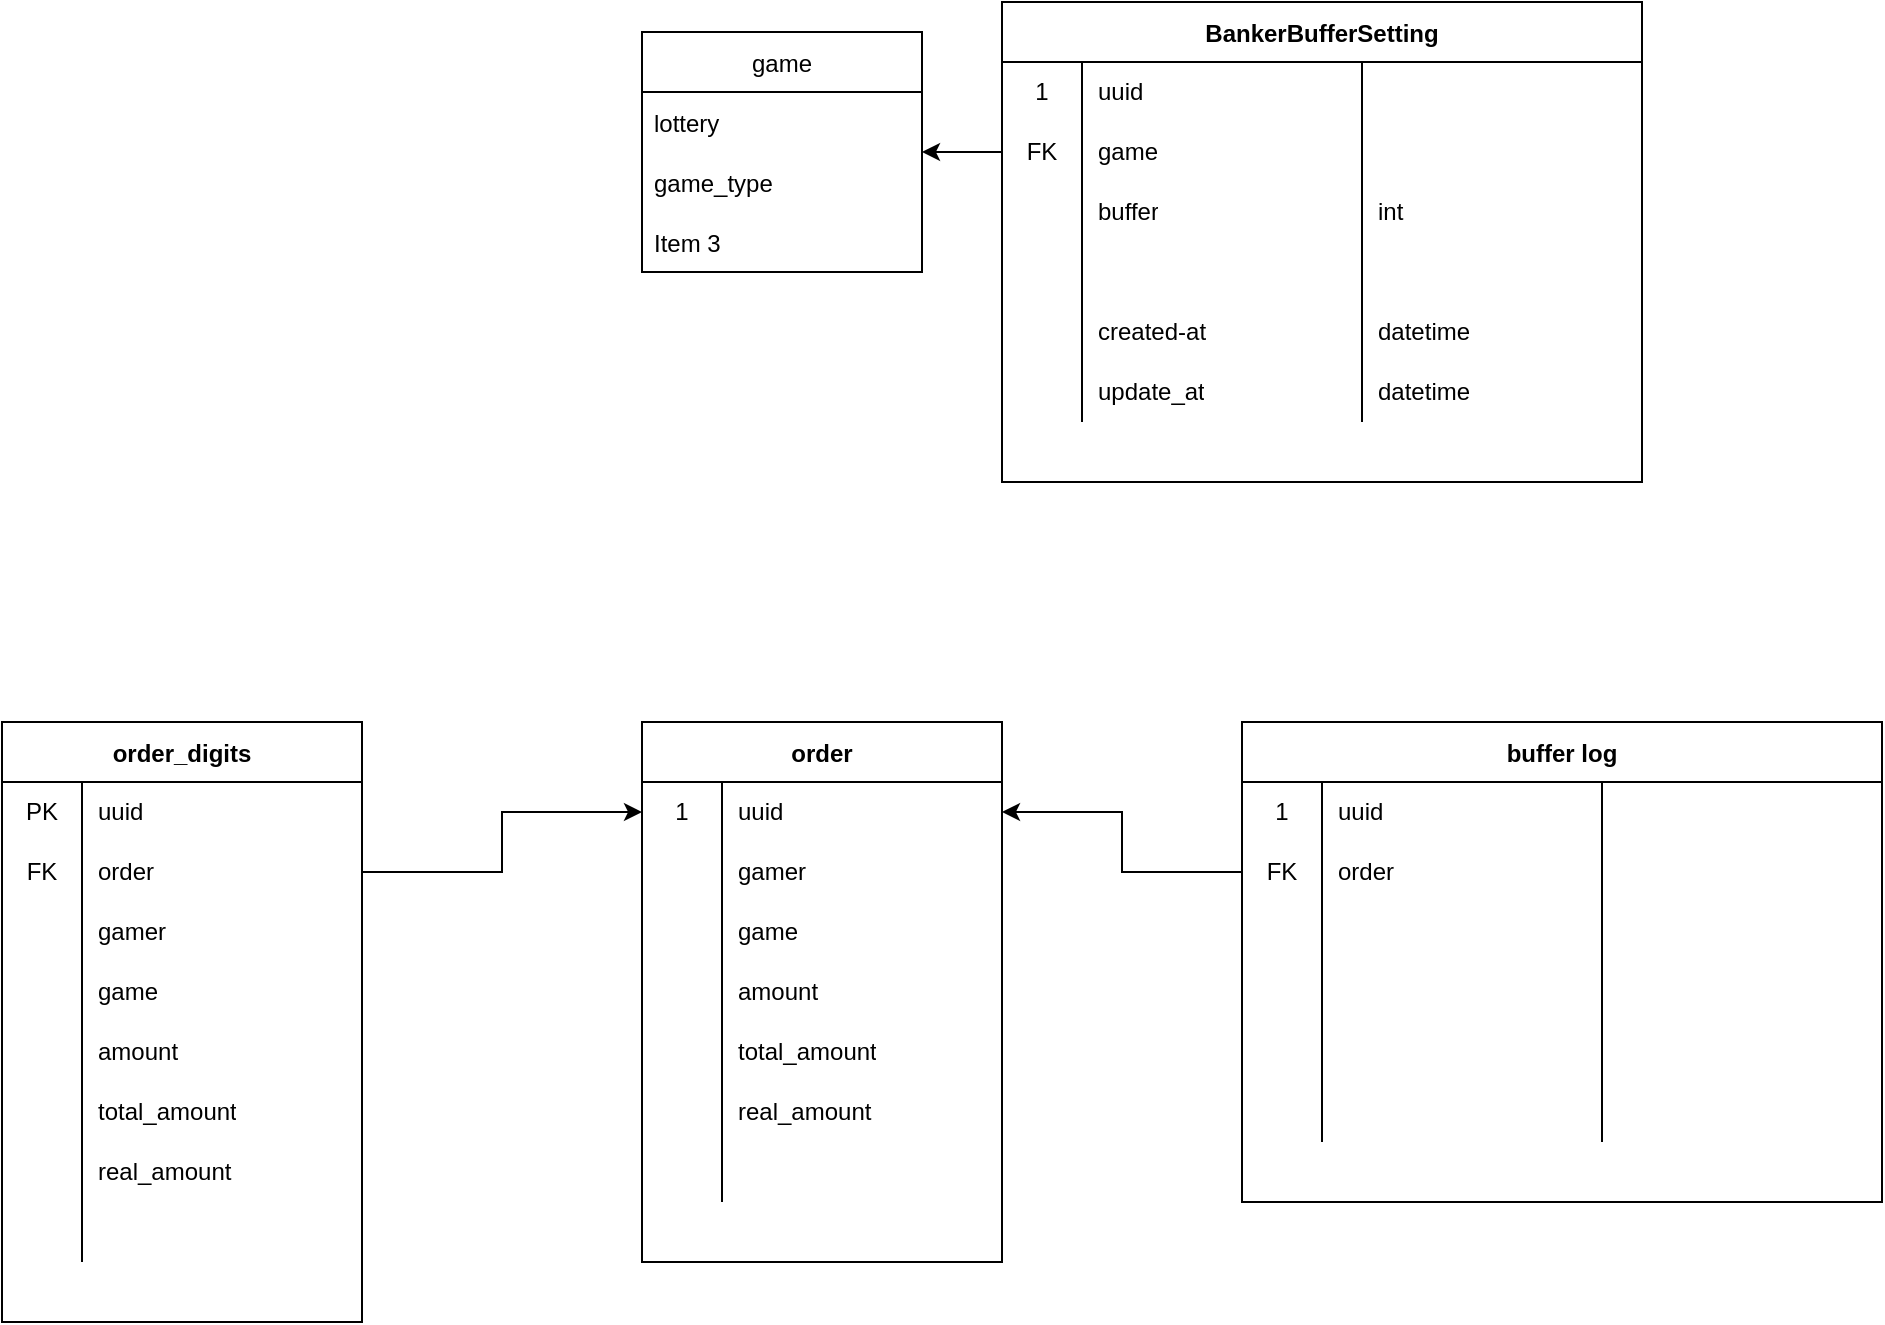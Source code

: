 <mxfile version="18.1.1" type="github" pages="2">
  <diagram id="40bhOZi9-pXXShmsCA7p" name="ERD">
    <mxGraphModel dx="2033" dy="766" grid="1" gridSize="10" guides="1" tooltips="1" connect="1" arrows="1" fold="1" page="1" pageScale="1" pageWidth="850" pageHeight="1100" math="0" shadow="0">
      <root>
        <mxCell id="0" />
        <mxCell id="1" parent="0" />
        <mxCell id="fbebeOHhzQbb2eJ1sUNS-18" value="BankerBufferSetting" style="shape=table;startSize=30;container=1;collapsible=0;childLayout=tableLayout;fixedRows=1;rowLines=0;fontStyle=1;" vertex="1" parent="1">
          <mxGeometry x="240" y="120" width="320" height="240" as="geometry" />
        </mxCell>
        <mxCell id="fbebeOHhzQbb2eJ1sUNS-19" value="" style="shape=tableRow;horizontal=0;startSize=0;swimlaneHead=0;swimlaneBody=0;top=0;left=0;bottom=0;right=0;collapsible=0;dropTarget=0;fillColor=none;points=[[0,0.5],[1,0.5]];portConstraint=eastwest;" vertex="1" parent="fbebeOHhzQbb2eJ1sUNS-18">
          <mxGeometry y="30" width="320" height="30" as="geometry" />
        </mxCell>
        <mxCell id="fbebeOHhzQbb2eJ1sUNS-20" value="1" style="shape=partialRectangle;html=1;whiteSpace=wrap;connectable=0;fillColor=none;top=0;left=0;bottom=0;right=0;overflow=hidden;pointerEvents=1;" vertex="1" parent="fbebeOHhzQbb2eJ1sUNS-19">
          <mxGeometry width="40" height="30" as="geometry">
            <mxRectangle width="40" height="30" as="alternateBounds" />
          </mxGeometry>
        </mxCell>
        <mxCell id="fbebeOHhzQbb2eJ1sUNS-21" value="uuid" style="shape=partialRectangle;html=1;whiteSpace=wrap;connectable=0;fillColor=none;top=0;left=0;bottom=0;right=0;align=left;spacingLeft=6;overflow=hidden;" vertex="1" parent="fbebeOHhzQbb2eJ1sUNS-19">
          <mxGeometry x="40" width="140" height="30" as="geometry">
            <mxRectangle width="140" height="30" as="alternateBounds" />
          </mxGeometry>
        </mxCell>
        <mxCell id="fbebeOHhzQbb2eJ1sUNS-29" style="shape=partialRectangle;html=1;whiteSpace=wrap;connectable=0;fillColor=none;top=0;left=0;bottom=0;right=0;align=left;spacingLeft=6;overflow=hidden;" vertex="1" parent="fbebeOHhzQbb2eJ1sUNS-19">
          <mxGeometry x="180" width="140" height="30" as="geometry">
            <mxRectangle width="140" height="30" as="alternateBounds" />
          </mxGeometry>
        </mxCell>
        <mxCell id="fbebeOHhzQbb2eJ1sUNS-22" value="" style="shape=tableRow;horizontal=0;startSize=0;swimlaneHead=0;swimlaneBody=0;top=0;left=0;bottom=0;right=0;collapsible=0;dropTarget=0;fillColor=none;points=[[0,0.5],[1,0.5]];portConstraint=eastwest;" vertex="1" parent="fbebeOHhzQbb2eJ1sUNS-18">
          <mxGeometry y="60" width="320" height="30" as="geometry" />
        </mxCell>
        <mxCell id="fbebeOHhzQbb2eJ1sUNS-23" value="FK" style="shape=partialRectangle;html=1;whiteSpace=wrap;connectable=0;fillColor=none;top=0;left=0;bottom=0;right=0;overflow=hidden;" vertex="1" parent="fbebeOHhzQbb2eJ1sUNS-22">
          <mxGeometry width="40" height="30" as="geometry">
            <mxRectangle width="40" height="30" as="alternateBounds" />
          </mxGeometry>
        </mxCell>
        <mxCell id="fbebeOHhzQbb2eJ1sUNS-24" value="game" style="shape=partialRectangle;html=1;whiteSpace=wrap;connectable=0;fillColor=none;top=0;left=0;bottom=0;right=0;align=left;spacingLeft=6;overflow=hidden;" vertex="1" parent="fbebeOHhzQbb2eJ1sUNS-22">
          <mxGeometry x="40" width="140" height="30" as="geometry">
            <mxRectangle width="140" height="30" as="alternateBounds" />
          </mxGeometry>
        </mxCell>
        <mxCell id="fbebeOHhzQbb2eJ1sUNS-30" value="" style="shape=partialRectangle;html=1;whiteSpace=wrap;connectable=0;fillColor=none;top=0;left=0;bottom=0;right=0;align=left;spacingLeft=6;overflow=hidden;" vertex="1" parent="fbebeOHhzQbb2eJ1sUNS-22">
          <mxGeometry x="180" width="140" height="30" as="geometry">
            <mxRectangle width="140" height="30" as="alternateBounds" />
          </mxGeometry>
        </mxCell>
        <mxCell id="fbebeOHhzQbb2eJ1sUNS-25" value="" style="shape=tableRow;horizontal=0;startSize=0;swimlaneHead=0;swimlaneBody=0;top=0;left=0;bottom=0;right=0;collapsible=0;dropTarget=0;fillColor=none;points=[[0,0.5],[1,0.5]];portConstraint=eastwest;" vertex="1" parent="fbebeOHhzQbb2eJ1sUNS-18">
          <mxGeometry y="90" width="320" height="30" as="geometry" />
        </mxCell>
        <mxCell id="fbebeOHhzQbb2eJ1sUNS-26" value="" style="shape=partialRectangle;html=1;whiteSpace=wrap;connectable=0;fillColor=none;top=0;left=0;bottom=0;right=0;overflow=hidden;" vertex="1" parent="fbebeOHhzQbb2eJ1sUNS-25">
          <mxGeometry width="40" height="30" as="geometry">
            <mxRectangle width="40" height="30" as="alternateBounds" />
          </mxGeometry>
        </mxCell>
        <mxCell id="fbebeOHhzQbb2eJ1sUNS-27" value="buffer" style="shape=partialRectangle;html=1;whiteSpace=wrap;connectable=0;fillColor=none;top=0;left=0;bottom=0;right=0;align=left;spacingLeft=6;overflow=hidden;" vertex="1" parent="fbebeOHhzQbb2eJ1sUNS-25">
          <mxGeometry x="40" width="140" height="30" as="geometry">
            <mxRectangle width="140" height="30" as="alternateBounds" />
          </mxGeometry>
        </mxCell>
        <mxCell id="fbebeOHhzQbb2eJ1sUNS-31" value="int" style="shape=partialRectangle;html=1;whiteSpace=wrap;connectable=0;fillColor=none;top=0;left=0;bottom=0;right=0;align=left;spacingLeft=6;overflow=hidden;" vertex="1" parent="fbebeOHhzQbb2eJ1sUNS-25">
          <mxGeometry x="180" width="140" height="30" as="geometry">
            <mxRectangle width="140" height="30" as="alternateBounds" />
          </mxGeometry>
        </mxCell>
        <mxCell id="fbebeOHhzQbb2eJ1sUNS-42" style="shape=tableRow;horizontal=0;startSize=0;swimlaneHead=0;swimlaneBody=0;top=0;left=0;bottom=0;right=0;collapsible=0;dropTarget=0;fillColor=none;points=[[0,0.5],[1,0.5]];portConstraint=eastwest;" vertex="1" parent="fbebeOHhzQbb2eJ1sUNS-18">
          <mxGeometry y="120" width="320" height="30" as="geometry" />
        </mxCell>
        <mxCell id="fbebeOHhzQbb2eJ1sUNS-43" style="shape=partialRectangle;html=1;whiteSpace=wrap;connectable=0;fillColor=none;top=0;left=0;bottom=0;right=0;overflow=hidden;" vertex="1" parent="fbebeOHhzQbb2eJ1sUNS-42">
          <mxGeometry width="40" height="30" as="geometry">
            <mxRectangle width="40" height="30" as="alternateBounds" />
          </mxGeometry>
        </mxCell>
        <mxCell id="fbebeOHhzQbb2eJ1sUNS-44" value="" style="shape=partialRectangle;html=1;whiteSpace=wrap;connectable=0;fillColor=none;top=0;left=0;bottom=0;right=0;align=left;spacingLeft=6;overflow=hidden;" vertex="1" parent="fbebeOHhzQbb2eJ1sUNS-42">
          <mxGeometry x="40" width="140" height="30" as="geometry">
            <mxRectangle width="140" height="30" as="alternateBounds" />
          </mxGeometry>
        </mxCell>
        <mxCell id="fbebeOHhzQbb2eJ1sUNS-45" value="" style="shape=partialRectangle;html=1;whiteSpace=wrap;connectable=0;fillColor=none;top=0;left=0;bottom=0;right=0;align=left;spacingLeft=6;overflow=hidden;" vertex="1" parent="fbebeOHhzQbb2eJ1sUNS-42">
          <mxGeometry x="180" width="140" height="30" as="geometry">
            <mxRectangle width="140" height="30" as="alternateBounds" />
          </mxGeometry>
        </mxCell>
        <mxCell id="fbebeOHhzQbb2eJ1sUNS-46" style="shape=tableRow;horizontal=0;startSize=0;swimlaneHead=0;swimlaneBody=0;top=0;left=0;bottom=0;right=0;collapsible=0;dropTarget=0;fillColor=none;points=[[0,0.5],[1,0.5]];portConstraint=eastwest;" vertex="1" parent="fbebeOHhzQbb2eJ1sUNS-18">
          <mxGeometry y="150" width="320" height="30" as="geometry" />
        </mxCell>
        <mxCell id="fbebeOHhzQbb2eJ1sUNS-47" style="shape=partialRectangle;html=1;whiteSpace=wrap;connectable=0;fillColor=none;top=0;left=0;bottom=0;right=0;overflow=hidden;" vertex="1" parent="fbebeOHhzQbb2eJ1sUNS-46">
          <mxGeometry width="40" height="30" as="geometry">
            <mxRectangle width="40" height="30" as="alternateBounds" />
          </mxGeometry>
        </mxCell>
        <mxCell id="fbebeOHhzQbb2eJ1sUNS-48" value="created-at" style="shape=partialRectangle;html=1;whiteSpace=wrap;connectable=0;fillColor=none;top=0;left=0;bottom=0;right=0;align=left;spacingLeft=6;overflow=hidden;" vertex="1" parent="fbebeOHhzQbb2eJ1sUNS-46">
          <mxGeometry x="40" width="140" height="30" as="geometry">
            <mxRectangle width="140" height="30" as="alternateBounds" />
          </mxGeometry>
        </mxCell>
        <mxCell id="fbebeOHhzQbb2eJ1sUNS-49" value="datetime" style="shape=partialRectangle;html=1;whiteSpace=wrap;connectable=0;fillColor=none;top=0;left=0;bottom=0;right=0;align=left;spacingLeft=6;overflow=hidden;" vertex="1" parent="fbebeOHhzQbb2eJ1sUNS-46">
          <mxGeometry x="180" width="140" height="30" as="geometry">
            <mxRectangle width="140" height="30" as="alternateBounds" />
          </mxGeometry>
        </mxCell>
        <mxCell id="fbebeOHhzQbb2eJ1sUNS-55" style="shape=tableRow;horizontal=0;startSize=0;swimlaneHead=0;swimlaneBody=0;top=0;left=0;bottom=0;right=0;collapsible=0;dropTarget=0;fillColor=none;points=[[0,0.5],[1,0.5]];portConstraint=eastwest;" vertex="1" parent="fbebeOHhzQbb2eJ1sUNS-18">
          <mxGeometry y="180" width="320" height="30" as="geometry" />
        </mxCell>
        <mxCell id="fbebeOHhzQbb2eJ1sUNS-56" style="shape=partialRectangle;html=1;whiteSpace=wrap;connectable=0;fillColor=none;top=0;left=0;bottom=0;right=0;overflow=hidden;" vertex="1" parent="fbebeOHhzQbb2eJ1sUNS-55">
          <mxGeometry width="40" height="30" as="geometry">
            <mxRectangle width="40" height="30" as="alternateBounds" />
          </mxGeometry>
        </mxCell>
        <mxCell id="fbebeOHhzQbb2eJ1sUNS-57" value="update_at" style="shape=partialRectangle;html=1;whiteSpace=wrap;connectable=0;fillColor=none;top=0;left=0;bottom=0;right=0;align=left;spacingLeft=6;overflow=hidden;" vertex="1" parent="fbebeOHhzQbb2eJ1sUNS-55">
          <mxGeometry x="40" width="140" height="30" as="geometry">
            <mxRectangle width="140" height="30" as="alternateBounds" />
          </mxGeometry>
        </mxCell>
        <mxCell id="fbebeOHhzQbb2eJ1sUNS-58" value="datetime" style="shape=partialRectangle;html=1;whiteSpace=wrap;connectable=0;fillColor=none;top=0;left=0;bottom=0;right=0;align=left;spacingLeft=6;overflow=hidden;" vertex="1" parent="fbebeOHhzQbb2eJ1sUNS-55">
          <mxGeometry x="180" width="140" height="30" as="geometry">
            <mxRectangle width="140" height="30" as="alternateBounds" />
          </mxGeometry>
        </mxCell>
        <mxCell id="fbebeOHhzQbb2eJ1sUNS-50" style="edgeStyle=orthogonalEdgeStyle;rounded=0;orthogonalLoop=1;jettySize=auto;html=1;" edge="1" parent="1" source="fbebeOHhzQbb2eJ1sUNS-22" target="fbebeOHhzQbb2eJ1sUNS-51">
          <mxGeometry relative="1" as="geometry">
            <mxPoint x="130" y="195" as="targetPoint" />
          </mxGeometry>
        </mxCell>
        <mxCell id="fbebeOHhzQbb2eJ1sUNS-51" value="game" style="swimlane;fontStyle=0;childLayout=stackLayout;horizontal=1;startSize=30;horizontalStack=0;resizeParent=1;resizeParentMax=0;resizeLast=0;collapsible=1;marginBottom=0;" vertex="1" parent="1">
          <mxGeometry x="60" y="135" width="140" height="120" as="geometry" />
        </mxCell>
        <mxCell id="fbebeOHhzQbb2eJ1sUNS-52" value="lottery" style="text;strokeColor=none;fillColor=none;align=left;verticalAlign=middle;spacingLeft=4;spacingRight=4;overflow=hidden;points=[[0,0.5],[1,0.5]];portConstraint=eastwest;rotatable=0;" vertex="1" parent="fbebeOHhzQbb2eJ1sUNS-51">
          <mxGeometry y="30" width="140" height="30" as="geometry" />
        </mxCell>
        <mxCell id="fbebeOHhzQbb2eJ1sUNS-53" value="game_type" style="text;strokeColor=none;fillColor=none;align=left;verticalAlign=middle;spacingLeft=4;spacingRight=4;overflow=hidden;points=[[0,0.5],[1,0.5]];portConstraint=eastwest;rotatable=0;" vertex="1" parent="fbebeOHhzQbb2eJ1sUNS-51">
          <mxGeometry y="60" width="140" height="30" as="geometry" />
        </mxCell>
        <mxCell id="fbebeOHhzQbb2eJ1sUNS-54" value="Item 3" style="text;strokeColor=none;fillColor=none;align=left;verticalAlign=middle;spacingLeft=4;spacingRight=4;overflow=hidden;points=[[0,0.5],[1,0.5]];portConstraint=eastwest;rotatable=0;" vertex="1" parent="fbebeOHhzQbb2eJ1sUNS-51">
          <mxGeometry y="90" width="140" height="30" as="geometry" />
        </mxCell>
        <mxCell id="fbebeOHhzQbb2eJ1sUNS-88" value="order" style="shape=table;startSize=30;container=1;collapsible=0;childLayout=tableLayout;fixedRows=1;rowLines=0;fontStyle=1;" vertex="1" parent="1">
          <mxGeometry x="60" y="480" width="180" height="270" as="geometry" />
        </mxCell>
        <mxCell id="fbebeOHhzQbb2eJ1sUNS-89" value="" style="shape=tableRow;horizontal=0;startSize=0;swimlaneHead=0;swimlaneBody=0;top=0;left=0;bottom=0;right=0;collapsible=0;dropTarget=0;fillColor=none;points=[[0,0.5],[1,0.5]];portConstraint=eastwest;" vertex="1" parent="fbebeOHhzQbb2eJ1sUNS-88">
          <mxGeometry y="30" width="180" height="30" as="geometry" />
        </mxCell>
        <mxCell id="fbebeOHhzQbb2eJ1sUNS-90" value="1" style="shape=partialRectangle;html=1;whiteSpace=wrap;connectable=0;fillColor=none;top=0;left=0;bottom=0;right=0;overflow=hidden;pointerEvents=1;" vertex="1" parent="fbebeOHhzQbb2eJ1sUNS-89">
          <mxGeometry width="40" height="30" as="geometry">
            <mxRectangle width="40" height="30" as="alternateBounds" />
          </mxGeometry>
        </mxCell>
        <mxCell id="fbebeOHhzQbb2eJ1sUNS-91" value="uuid" style="shape=partialRectangle;html=1;whiteSpace=wrap;connectable=0;fillColor=none;top=0;left=0;bottom=0;right=0;align=left;spacingLeft=6;overflow=hidden;" vertex="1" parent="fbebeOHhzQbb2eJ1sUNS-89">
          <mxGeometry x="40" width="140" height="30" as="geometry">
            <mxRectangle width="140" height="30" as="alternateBounds" />
          </mxGeometry>
        </mxCell>
        <mxCell id="fbebeOHhzQbb2eJ1sUNS-93" value="" style="shape=tableRow;horizontal=0;startSize=0;swimlaneHead=0;swimlaneBody=0;top=0;left=0;bottom=0;right=0;collapsible=0;dropTarget=0;fillColor=none;points=[[0,0.5],[1,0.5]];portConstraint=eastwest;" vertex="1" parent="fbebeOHhzQbb2eJ1sUNS-88">
          <mxGeometry y="60" width="180" height="30" as="geometry" />
        </mxCell>
        <mxCell id="fbebeOHhzQbb2eJ1sUNS-94" value="" style="shape=partialRectangle;html=1;whiteSpace=wrap;connectable=0;fillColor=none;top=0;left=0;bottom=0;right=0;overflow=hidden;" vertex="1" parent="fbebeOHhzQbb2eJ1sUNS-93">
          <mxGeometry width="40" height="30" as="geometry">
            <mxRectangle width="40" height="30" as="alternateBounds" />
          </mxGeometry>
        </mxCell>
        <mxCell id="fbebeOHhzQbb2eJ1sUNS-95" value="gamer" style="shape=partialRectangle;html=1;whiteSpace=wrap;connectable=0;fillColor=none;top=0;left=0;bottom=0;right=0;align=left;spacingLeft=6;overflow=hidden;" vertex="1" parent="fbebeOHhzQbb2eJ1sUNS-93">
          <mxGeometry x="40" width="140" height="30" as="geometry">
            <mxRectangle width="140" height="30" as="alternateBounds" />
          </mxGeometry>
        </mxCell>
        <mxCell id="fbebeOHhzQbb2eJ1sUNS-97" value="" style="shape=tableRow;horizontal=0;startSize=0;swimlaneHead=0;swimlaneBody=0;top=0;left=0;bottom=0;right=0;collapsible=0;dropTarget=0;fillColor=none;points=[[0,0.5],[1,0.5]];portConstraint=eastwest;" vertex="1" parent="fbebeOHhzQbb2eJ1sUNS-88">
          <mxGeometry y="90" width="180" height="30" as="geometry" />
        </mxCell>
        <mxCell id="fbebeOHhzQbb2eJ1sUNS-98" value="" style="shape=partialRectangle;html=1;whiteSpace=wrap;connectable=0;fillColor=none;top=0;left=0;bottom=0;right=0;overflow=hidden;" vertex="1" parent="fbebeOHhzQbb2eJ1sUNS-97">
          <mxGeometry width="40" height="30" as="geometry">
            <mxRectangle width="40" height="30" as="alternateBounds" />
          </mxGeometry>
        </mxCell>
        <mxCell id="fbebeOHhzQbb2eJ1sUNS-99" value="game" style="shape=partialRectangle;html=1;whiteSpace=wrap;connectable=0;fillColor=none;top=0;left=0;bottom=0;right=0;align=left;spacingLeft=6;overflow=hidden;" vertex="1" parent="fbebeOHhzQbb2eJ1sUNS-97">
          <mxGeometry x="40" width="140" height="30" as="geometry">
            <mxRectangle width="140" height="30" as="alternateBounds" />
          </mxGeometry>
        </mxCell>
        <mxCell id="fbebeOHhzQbb2eJ1sUNS-101" style="shape=tableRow;horizontal=0;startSize=0;swimlaneHead=0;swimlaneBody=0;top=0;left=0;bottom=0;right=0;collapsible=0;dropTarget=0;fillColor=none;points=[[0,0.5],[1,0.5]];portConstraint=eastwest;" vertex="1" parent="fbebeOHhzQbb2eJ1sUNS-88">
          <mxGeometry y="120" width="180" height="30" as="geometry" />
        </mxCell>
        <mxCell id="fbebeOHhzQbb2eJ1sUNS-102" style="shape=partialRectangle;html=1;whiteSpace=wrap;connectable=0;fillColor=none;top=0;left=0;bottom=0;right=0;overflow=hidden;" vertex="1" parent="fbebeOHhzQbb2eJ1sUNS-101">
          <mxGeometry width="40" height="30" as="geometry">
            <mxRectangle width="40" height="30" as="alternateBounds" />
          </mxGeometry>
        </mxCell>
        <mxCell id="fbebeOHhzQbb2eJ1sUNS-103" value="amount" style="shape=partialRectangle;html=1;whiteSpace=wrap;connectable=0;fillColor=none;top=0;left=0;bottom=0;right=0;align=left;spacingLeft=6;overflow=hidden;" vertex="1" parent="fbebeOHhzQbb2eJ1sUNS-101">
          <mxGeometry x="40" width="140" height="30" as="geometry">
            <mxRectangle width="140" height="30" as="alternateBounds" />
          </mxGeometry>
        </mxCell>
        <mxCell id="fbebeOHhzQbb2eJ1sUNS-105" style="shape=tableRow;horizontal=0;startSize=0;swimlaneHead=0;swimlaneBody=0;top=0;left=0;bottom=0;right=0;collapsible=0;dropTarget=0;fillColor=none;points=[[0,0.5],[1,0.5]];portConstraint=eastwest;" vertex="1" parent="fbebeOHhzQbb2eJ1sUNS-88">
          <mxGeometry y="150" width="180" height="30" as="geometry" />
        </mxCell>
        <mxCell id="fbebeOHhzQbb2eJ1sUNS-106" style="shape=partialRectangle;html=1;whiteSpace=wrap;connectable=0;fillColor=none;top=0;left=0;bottom=0;right=0;overflow=hidden;" vertex="1" parent="fbebeOHhzQbb2eJ1sUNS-105">
          <mxGeometry width="40" height="30" as="geometry">
            <mxRectangle width="40" height="30" as="alternateBounds" />
          </mxGeometry>
        </mxCell>
        <mxCell id="fbebeOHhzQbb2eJ1sUNS-107" value="total_amount" style="shape=partialRectangle;html=1;whiteSpace=wrap;connectable=0;fillColor=none;top=0;left=0;bottom=0;right=0;align=left;spacingLeft=6;overflow=hidden;" vertex="1" parent="fbebeOHhzQbb2eJ1sUNS-105">
          <mxGeometry x="40" width="140" height="30" as="geometry">
            <mxRectangle width="140" height="30" as="alternateBounds" />
          </mxGeometry>
        </mxCell>
        <mxCell id="fbebeOHhzQbb2eJ1sUNS-109" style="shape=tableRow;horizontal=0;startSize=0;swimlaneHead=0;swimlaneBody=0;top=0;left=0;bottom=0;right=0;collapsible=0;dropTarget=0;fillColor=none;points=[[0,0.5],[1,0.5]];portConstraint=eastwest;" vertex="1" parent="fbebeOHhzQbb2eJ1sUNS-88">
          <mxGeometry y="180" width="180" height="30" as="geometry" />
        </mxCell>
        <mxCell id="fbebeOHhzQbb2eJ1sUNS-110" style="shape=partialRectangle;html=1;whiteSpace=wrap;connectable=0;fillColor=none;top=0;left=0;bottom=0;right=0;overflow=hidden;" vertex="1" parent="fbebeOHhzQbb2eJ1sUNS-109">
          <mxGeometry width="40" height="30" as="geometry">
            <mxRectangle width="40" height="30" as="alternateBounds" />
          </mxGeometry>
        </mxCell>
        <mxCell id="fbebeOHhzQbb2eJ1sUNS-111" value="real_amount" style="shape=partialRectangle;html=1;whiteSpace=wrap;connectable=0;fillColor=none;top=0;left=0;bottom=0;right=0;align=left;spacingLeft=6;overflow=hidden;" vertex="1" parent="fbebeOHhzQbb2eJ1sUNS-109">
          <mxGeometry x="40" width="140" height="30" as="geometry">
            <mxRectangle width="140" height="30" as="alternateBounds" />
          </mxGeometry>
        </mxCell>
        <mxCell id="OYWNIsOCgqCUOHwPlPZt-20" style="shape=tableRow;horizontal=0;startSize=0;swimlaneHead=0;swimlaneBody=0;top=0;left=0;bottom=0;right=0;collapsible=0;dropTarget=0;fillColor=none;points=[[0,0.5],[1,0.5]];portConstraint=eastwest;" vertex="1" parent="fbebeOHhzQbb2eJ1sUNS-88">
          <mxGeometry y="210" width="180" height="30" as="geometry" />
        </mxCell>
        <mxCell id="OYWNIsOCgqCUOHwPlPZt-21" style="shape=partialRectangle;html=1;whiteSpace=wrap;connectable=0;fillColor=none;top=0;left=0;bottom=0;right=0;overflow=hidden;" vertex="1" parent="OYWNIsOCgqCUOHwPlPZt-20">
          <mxGeometry width="40" height="30" as="geometry">
            <mxRectangle width="40" height="30" as="alternateBounds" />
          </mxGeometry>
        </mxCell>
        <mxCell id="OYWNIsOCgqCUOHwPlPZt-22" style="shape=partialRectangle;html=1;whiteSpace=wrap;connectable=0;fillColor=none;top=0;left=0;bottom=0;right=0;align=left;spacingLeft=6;overflow=hidden;" vertex="1" parent="OYWNIsOCgqCUOHwPlPZt-20">
          <mxGeometry x="40" width="140" height="30" as="geometry">
            <mxRectangle width="140" height="30" as="alternateBounds" />
          </mxGeometry>
        </mxCell>
        <mxCell id="OYWNIsOCgqCUOHwPlPZt-1" value="buffer log" style="shape=table;startSize=30;container=1;collapsible=0;childLayout=tableLayout;fixedRows=1;rowLines=0;fontStyle=1;" vertex="1" parent="1">
          <mxGeometry x="360" y="480" width="320" height="240" as="geometry" />
        </mxCell>
        <mxCell id="OYWNIsOCgqCUOHwPlPZt-2" value="" style="shape=tableRow;horizontal=0;startSize=0;swimlaneHead=0;swimlaneBody=0;top=0;left=0;bottom=0;right=0;collapsible=0;dropTarget=0;fillColor=none;points=[[0,0.5],[1,0.5]];portConstraint=eastwest;" vertex="1" parent="OYWNIsOCgqCUOHwPlPZt-1">
          <mxGeometry y="30" width="320" height="30" as="geometry" />
        </mxCell>
        <mxCell id="OYWNIsOCgqCUOHwPlPZt-3" value="1" style="shape=partialRectangle;html=1;whiteSpace=wrap;connectable=0;fillColor=none;top=0;left=0;bottom=0;right=0;overflow=hidden;pointerEvents=1;" vertex="1" parent="OYWNIsOCgqCUOHwPlPZt-2">
          <mxGeometry width="40" height="30" as="geometry">
            <mxRectangle width="40" height="30" as="alternateBounds" />
          </mxGeometry>
        </mxCell>
        <mxCell id="OYWNIsOCgqCUOHwPlPZt-4" value="uuid" style="shape=partialRectangle;html=1;whiteSpace=wrap;connectable=0;fillColor=none;top=0;left=0;bottom=0;right=0;align=left;spacingLeft=6;overflow=hidden;" vertex="1" parent="OYWNIsOCgqCUOHwPlPZt-2">
          <mxGeometry x="40" width="140" height="30" as="geometry">
            <mxRectangle width="140" height="30" as="alternateBounds" />
          </mxGeometry>
        </mxCell>
        <mxCell id="OYWNIsOCgqCUOHwPlPZt-23" style="shape=partialRectangle;html=1;whiteSpace=wrap;connectable=0;fillColor=none;top=0;left=0;bottom=0;right=0;align=left;spacingLeft=6;overflow=hidden;" vertex="1" parent="OYWNIsOCgqCUOHwPlPZt-2">
          <mxGeometry x="180" width="140" height="30" as="geometry">
            <mxRectangle width="140" height="30" as="alternateBounds" />
          </mxGeometry>
        </mxCell>
        <mxCell id="OYWNIsOCgqCUOHwPlPZt-5" value="" style="shape=tableRow;horizontal=0;startSize=0;swimlaneHead=0;swimlaneBody=0;top=0;left=0;bottom=0;right=0;collapsible=0;dropTarget=0;fillColor=none;points=[[0,0.5],[1,0.5]];portConstraint=eastwest;" vertex="1" parent="OYWNIsOCgqCUOHwPlPZt-1">
          <mxGeometry y="60" width="320" height="30" as="geometry" />
        </mxCell>
        <mxCell id="OYWNIsOCgqCUOHwPlPZt-6" value="FK" style="shape=partialRectangle;html=1;whiteSpace=wrap;connectable=0;fillColor=none;top=0;left=0;bottom=0;right=0;overflow=hidden;" vertex="1" parent="OYWNIsOCgqCUOHwPlPZt-5">
          <mxGeometry width="40" height="30" as="geometry">
            <mxRectangle width="40" height="30" as="alternateBounds" />
          </mxGeometry>
        </mxCell>
        <mxCell id="OYWNIsOCgqCUOHwPlPZt-7" value="order" style="shape=partialRectangle;html=1;whiteSpace=wrap;connectable=0;fillColor=none;top=0;left=0;bottom=0;right=0;align=left;spacingLeft=6;overflow=hidden;" vertex="1" parent="OYWNIsOCgqCUOHwPlPZt-5">
          <mxGeometry x="40" width="140" height="30" as="geometry">
            <mxRectangle width="140" height="30" as="alternateBounds" />
          </mxGeometry>
        </mxCell>
        <mxCell id="OYWNIsOCgqCUOHwPlPZt-24" style="shape=partialRectangle;html=1;whiteSpace=wrap;connectable=0;fillColor=none;top=0;left=0;bottom=0;right=0;align=left;spacingLeft=6;overflow=hidden;" vertex="1" parent="OYWNIsOCgqCUOHwPlPZt-5">
          <mxGeometry x="180" width="140" height="30" as="geometry">
            <mxRectangle width="140" height="30" as="alternateBounds" />
          </mxGeometry>
        </mxCell>
        <mxCell id="OYWNIsOCgqCUOHwPlPZt-8" value="" style="shape=tableRow;horizontal=0;startSize=0;swimlaneHead=0;swimlaneBody=0;top=0;left=0;bottom=0;right=0;collapsible=0;dropTarget=0;fillColor=none;points=[[0,0.5],[1,0.5]];portConstraint=eastwest;" vertex="1" parent="OYWNIsOCgqCUOHwPlPZt-1">
          <mxGeometry y="90" width="320" height="30" as="geometry" />
        </mxCell>
        <mxCell id="OYWNIsOCgqCUOHwPlPZt-9" value="" style="shape=partialRectangle;html=1;whiteSpace=wrap;connectable=0;fillColor=none;top=0;left=0;bottom=0;right=0;overflow=hidden;" vertex="1" parent="OYWNIsOCgqCUOHwPlPZt-8">
          <mxGeometry width="40" height="30" as="geometry">
            <mxRectangle width="40" height="30" as="alternateBounds" />
          </mxGeometry>
        </mxCell>
        <mxCell id="OYWNIsOCgqCUOHwPlPZt-10" value="" style="shape=partialRectangle;html=1;whiteSpace=wrap;connectable=0;fillColor=none;top=0;left=0;bottom=0;right=0;align=left;spacingLeft=6;overflow=hidden;" vertex="1" parent="OYWNIsOCgqCUOHwPlPZt-8">
          <mxGeometry x="40" width="140" height="30" as="geometry">
            <mxRectangle width="140" height="30" as="alternateBounds" />
          </mxGeometry>
        </mxCell>
        <mxCell id="OYWNIsOCgqCUOHwPlPZt-25" style="shape=partialRectangle;html=1;whiteSpace=wrap;connectable=0;fillColor=none;top=0;left=0;bottom=0;right=0;align=left;spacingLeft=6;overflow=hidden;" vertex="1" parent="OYWNIsOCgqCUOHwPlPZt-8">
          <mxGeometry x="180" width="140" height="30" as="geometry">
            <mxRectangle width="140" height="30" as="alternateBounds" />
          </mxGeometry>
        </mxCell>
        <mxCell id="OYWNIsOCgqCUOHwPlPZt-11" style="shape=tableRow;horizontal=0;startSize=0;swimlaneHead=0;swimlaneBody=0;top=0;left=0;bottom=0;right=0;collapsible=0;dropTarget=0;fillColor=none;points=[[0,0.5],[1,0.5]];portConstraint=eastwest;" vertex="1" parent="OYWNIsOCgqCUOHwPlPZt-1">
          <mxGeometry y="120" width="320" height="30" as="geometry" />
        </mxCell>
        <mxCell id="OYWNIsOCgqCUOHwPlPZt-12" style="shape=partialRectangle;html=1;whiteSpace=wrap;connectable=0;fillColor=none;top=0;left=0;bottom=0;right=0;overflow=hidden;" vertex="1" parent="OYWNIsOCgqCUOHwPlPZt-11">
          <mxGeometry width="40" height="30" as="geometry">
            <mxRectangle width="40" height="30" as="alternateBounds" />
          </mxGeometry>
        </mxCell>
        <mxCell id="OYWNIsOCgqCUOHwPlPZt-13" value="" style="shape=partialRectangle;html=1;whiteSpace=wrap;connectable=0;fillColor=none;top=0;left=0;bottom=0;right=0;align=left;spacingLeft=6;overflow=hidden;" vertex="1" parent="OYWNIsOCgqCUOHwPlPZt-11">
          <mxGeometry x="40" width="140" height="30" as="geometry">
            <mxRectangle width="140" height="30" as="alternateBounds" />
          </mxGeometry>
        </mxCell>
        <mxCell id="OYWNIsOCgqCUOHwPlPZt-26" style="shape=partialRectangle;html=1;whiteSpace=wrap;connectable=0;fillColor=none;top=0;left=0;bottom=0;right=0;align=left;spacingLeft=6;overflow=hidden;" vertex="1" parent="OYWNIsOCgqCUOHwPlPZt-11">
          <mxGeometry x="180" width="140" height="30" as="geometry">
            <mxRectangle width="140" height="30" as="alternateBounds" />
          </mxGeometry>
        </mxCell>
        <mxCell id="OYWNIsOCgqCUOHwPlPZt-14" style="shape=tableRow;horizontal=0;startSize=0;swimlaneHead=0;swimlaneBody=0;top=0;left=0;bottom=0;right=0;collapsible=0;dropTarget=0;fillColor=none;points=[[0,0.5],[1,0.5]];portConstraint=eastwest;" vertex="1" parent="OYWNIsOCgqCUOHwPlPZt-1">
          <mxGeometry y="150" width="320" height="30" as="geometry" />
        </mxCell>
        <mxCell id="OYWNIsOCgqCUOHwPlPZt-15" style="shape=partialRectangle;html=1;whiteSpace=wrap;connectable=0;fillColor=none;top=0;left=0;bottom=0;right=0;overflow=hidden;" vertex="1" parent="OYWNIsOCgqCUOHwPlPZt-14">
          <mxGeometry width="40" height="30" as="geometry">
            <mxRectangle width="40" height="30" as="alternateBounds" />
          </mxGeometry>
        </mxCell>
        <mxCell id="OYWNIsOCgqCUOHwPlPZt-16" value="" style="shape=partialRectangle;html=1;whiteSpace=wrap;connectable=0;fillColor=none;top=0;left=0;bottom=0;right=0;align=left;spacingLeft=6;overflow=hidden;" vertex="1" parent="OYWNIsOCgqCUOHwPlPZt-14">
          <mxGeometry x="40" width="140" height="30" as="geometry">
            <mxRectangle width="140" height="30" as="alternateBounds" />
          </mxGeometry>
        </mxCell>
        <mxCell id="OYWNIsOCgqCUOHwPlPZt-27" style="shape=partialRectangle;html=1;whiteSpace=wrap;connectable=0;fillColor=none;top=0;left=0;bottom=0;right=0;align=left;spacingLeft=6;overflow=hidden;" vertex="1" parent="OYWNIsOCgqCUOHwPlPZt-14">
          <mxGeometry x="180" width="140" height="30" as="geometry">
            <mxRectangle width="140" height="30" as="alternateBounds" />
          </mxGeometry>
        </mxCell>
        <mxCell id="OYWNIsOCgqCUOHwPlPZt-17" style="shape=tableRow;horizontal=0;startSize=0;swimlaneHead=0;swimlaneBody=0;top=0;left=0;bottom=0;right=0;collapsible=0;dropTarget=0;fillColor=none;points=[[0,0.5],[1,0.5]];portConstraint=eastwest;" vertex="1" parent="OYWNIsOCgqCUOHwPlPZt-1">
          <mxGeometry y="180" width="320" height="30" as="geometry" />
        </mxCell>
        <mxCell id="OYWNIsOCgqCUOHwPlPZt-18" style="shape=partialRectangle;html=1;whiteSpace=wrap;connectable=0;fillColor=none;top=0;left=0;bottom=0;right=0;overflow=hidden;" vertex="1" parent="OYWNIsOCgqCUOHwPlPZt-17">
          <mxGeometry width="40" height="30" as="geometry">
            <mxRectangle width="40" height="30" as="alternateBounds" />
          </mxGeometry>
        </mxCell>
        <mxCell id="OYWNIsOCgqCUOHwPlPZt-19" value="" style="shape=partialRectangle;html=1;whiteSpace=wrap;connectable=0;fillColor=none;top=0;left=0;bottom=0;right=0;align=left;spacingLeft=6;overflow=hidden;" vertex="1" parent="OYWNIsOCgqCUOHwPlPZt-17">
          <mxGeometry x="40" width="140" height="30" as="geometry">
            <mxRectangle width="140" height="30" as="alternateBounds" />
          </mxGeometry>
        </mxCell>
        <mxCell id="OYWNIsOCgqCUOHwPlPZt-28" style="shape=partialRectangle;html=1;whiteSpace=wrap;connectable=0;fillColor=none;top=0;left=0;bottom=0;right=0;align=left;spacingLeft=6;overflow=hidden;" vertex="1" parent="OYWNIsOCgqCUOHwPlPZt-17">
          <mxGeometry x="180" width="140" height="30" as="geometry">
            <mxRectangle width="140" height="30" as="alternateBounds" />
          </mxGeometry>
        </mxCell>
        <mxCell id="OYWNIsOCgqCUOHwPlPZt-29" style="edgeStyle=orthogonalEdgeStyle;rounded=0;orthogonalLoop=1;jettySize=auto;html=1;entryX=1;entryY=0.5;entryDx=0;entryDy=0;fontSize=20;" edge="1" parent="1" source="OYWNIsOCgqCUOHwPlPZt-5" target="fbebeOHhzQbb2eJ1sUNS-89">
          <mxGeometry relative="1" as="geometry" />
        </mxCell>
        <mxCell id="OYWNIsOCgqCUOHwPlPZt-30" value="order_digits" style="shape=table;startSize=30;container=1;collapsible=0;childLayout=tableLayout;fixedRows=1;rowLines=0;fontStyle=1;" vertex="1" parent="1">
          <mxGeometry x="-260" y="480" width="180" height="300" as="geometry" />
        </mxCell>
        <mxCell id="OYWNIsOCgqCUOHwPlPZt-31" value="" style="shape=tableRow;horizontal=0;startSize=0;swimlaneHead=0;swimlaneBody=0;top=0;left=0;bottom=0;right=0;collapsible=0;dropTarget=0;fillColor=none;points=[[0,0.5],[1,0.5]];portConstraint=eastwest;" vertex="1" parent="OYWNIsOCgqCUOHwPlPZt-30">
          <mxGeometry y="30" width="180" height="30" as="geometry" />
        </mxCell>
        <mxCell id="OYWNIsOCgqCUOHwPlPZt-32" value="PK" style="shape=partialRectangle;html=1;whiteSpace=wrap;connectable=0;fillColor=none;top=0;left=0;bottom=0;right=0;overflow=hidden;pointerEvents=1;" vertex="1" parent="OYWNIsOCgqCUOHwPlPZt-31">
          <mxGeometry width="40" height="30" as="geometry">
            <mxRectangle width="40" height="30" as="alternateBounds" />
          </mxGeometry>
        </mxCell>
        <mxCell id="OYWNIsOCgqCUOHwPlPZt-33" value="uuid" style="shape=partialRectangle;html=1;whiteSpace=wrap;connectable=0;fillColor=none;top=0;left=0;bottom=0;right=0;align=left;spacingLeft=6;overflow=hidden;" vertex="1" parent="OYWNIsOCgqCUOHwPlPZt-31">
          <mxGeometry x="40" width="140" height="30" as="geometry">
            <mxRectangle width="140" height="30" as="alternateBounds" />
          </mxGeometry>
        </mxCell>
        <mxCell id="OYWNIsOCgqCUOHwPlPZt-52" style="shape=tableRow;horizontal=0;startSize=0;swimlaneHead=0;swimlaneBody=0;top=0;left=0;bottom=0;right=0;collapsible=0;dropTarget=0;fillColor=none;points=[[0,0.5],[1,0.5]];portConstraint=eastwest;" vertex="1" parent="OYWNIsOCgqCUOHwPlPZt-30">
          <mxGeometry y="60" width="180" height="30" as="geometry" />
        </mxCell>
        <mxCell id="OYWNIsOCgqCUOHwPlPZt-53" value="FK" style="shape=partialRectangle;html=1;whiteSpace=wrap;connectable=0;fillColor=none;top=0;left=0;bottom=0;right=0;overflow=hidden;pointerEvents=1;" vertex="1" parent="OYWNIsOCgqCUOHwPlPZt-52">
          <mxGeometry width="40" height="30" as="geometry">
            <mxRectangle width="40" height="30" as="alternateBounds" />
          </mxGeometry>
        </mxCell>
        <mxCell id="OYWNIsOCgqCUOHwPlPZt-54" value="order" style="shape=partialRectangle;html=1;whiteSpace=wrap;connectable=0;fillColor=none;top=0;left=0;bottom=0;right=0;align=left;spacingLeft=6;overflow=hidden;" vertex="1" parent="OYWNIsOCgqCUOHwPlPZt-52">
          <mxGeometry x="40" width="140" height="30" as="geometry">
            <mxRectangle width="140" height="30" as="alternateBounds" />
          </mxGeometry>
        </mxCell>
        <mxCell id="OYWNIsOCgqCUOHwPlPZt-34" value="" style="shape=tableRow;horizontal=0;startSize=0;swimlaneHead=0;swimlaneBody=0;top=0;left=0;bottom=0;right=0;collapsible=0;dropTarget=0;fillColor=none;points=[[0,0.5],[1,0.5]];portConstraint=eastwest;" vertex="1" parent="OYWNIsOCgqCUOHwPlPZt-30">
          <mxGeometry y="90" width="180" height="30" as="geometry" />
        </mxCell>
        <mxCell id="OYWNIsOCgqCUOHwPlPZt-35" value="" style="shape=partialRectangle;html=1;whiteSpace=wrap;connectable=0;fillColor=none;top=0;left=0;bottom=0;right=0;overflow=hidden;" vertex="1" parent="OYWNIsOCgqCUOHwPlPZt-34">
          <mxGeometry width="40" height="30" as="geometry">
            <mxRectangle width="40" height="30" as="alternateBounds" />
          </mxGeometry>
        </mxCell>
        <mxCell id="OYWNIsOCgqCUOHwPlPZt-36" value="gamer" style="shape=partialRectangle;html=1;whiteSpace=wrap;connectable=0;fillColor=none;top=0;left=0;bottom=0;right=0;align=left;spacingLeft=6;overflow=hidden;" vertex="1" parent="OYWNIsOCgqCUOHwPlPZt-34">
          <mxGeometry x="40" width="140" height="30" as="geometry">
            <mxRectangle width="140" height="30" as="alternateBounds" />
          </mxGeometry>
        </mxCell>
        <mxCell id="OYWNIsOCgqCUOHwPlPZt-37" value="" style="shape=tableRow;horizontal=0;startSize=0;swimlaneHead=0;swimlaneBody=0;top=0;left=0;bottom=0;right=0;collapsible=0;dropTarget=0;fillColor=none;points=[[0,0.5],[1,0.5]];portConstraint=eastwest;" vertex="1" parent="OYWNIsOCgqCUOHwPlPZt-30">
          <mxGeometry y="120" width="180" height="30" as="geometry" />
        </mxCell>
        <mxCell id="OYWNIsOCgqCUOHwPlPZt-38" value="" style="shape=partialRectangle;html=1;whiteSpace=wrap;connectable=0;fillColor=none;top=0;left=0;bottom=0;right=0;overflow=hidden;" vertex="1" parent="OYWNIsOCgqCUOHwPlPZt-37">
          <mxGeometry width="40" height="30" as="geometry">
            <mxRectangle width="40" height="30" as="alternateBounds" />
          </mxGeometry>
        </mxCell>
        <mxCell id="OYWNIsOCgqCUOHwPlPZt-39" value="game" style="shape=partialRectangle;html=1;whiteSpace=wrap;connectable=0;fillColor=none;top=0;left=0;bottom=0;right=0;align=left;spacingLeft=6;overflow=hidden;" vertex="1" parent="OYWNIsOCgqCUOHwPlPZt-37">
          <mxGeometry x="40" width="140" height="30" as="geometry">
            <mxRectangle width="140" height="30" as="alternateBounds" />
          </mxGeometry>
        </mxCell>
        <mxCell id="OYWNIsOCgqCUOHwPlPZt-40" style="shape=tableRow;horizontal=0;startSize=0;swimlaneHead=0;swimlaneBody=0;top=0;left=0;bottom=0;right=0;collapsible=0;dropTarget=0;fillColor=none;points=[[0,0.5],[1,0.5]];portConstraint=eastwest;" vertex="1" parent="OYWNIsOCgqCUOHwPlPZt-30">
          <mxGeometry y="150" width="180" height="30" as="geometry" />
        </mxCell>
        <mxCell id="OYWNIsOCgqCUOHwPlPZt-41" style="shape=partialRectangle;html=1;whiteSpace=wrap;connectable=0;fillColor=none;top=0;left=0;bottom=0;right=0;overflow=hidden;" vertex="1" parent="OYWNIsOCgqCUOHwPlPZt-40">
          <mxGeometry width="40" height="30" as="geometry">
            <mxRectangle width="40" height="30" as="alternateBounds" />
          </mxGeometry>
        </mxCell>
        <mxCell id="OYWNIsOCgqCUOHwPlPZt-42" value="amount" style="shape=partialRectangle;html=1;whiteSpace=wrap;connectable=0;fillColor=none;top=0;left=0;bottom=0;right=0;align=left;spacingLeft=6;overflow=hidden;" vertex="1" parent="OYWNIsOCgqCUOHwPlPZt-40">
          <mxGeometry x="40" width="140" height="30" as="geometry">
            <mxRectangle width="140" height="30" as="alternateBounds" />
          </mxGeometry>
        </mxCell>
        <mxCell id="OYWNIsOCgqCUOHwPlPZt-43" style="shape=tableRow;horizontal=0;startSize=0;swimlaneHead=0;swimlaneBody=0;top=0;left=0;bottom=0;right=0;collapsible=0;dropTarget=0;fillColor=none;points=[[0,0.5],[1,0.5]];portConstraint=eastwest;" vertex="1" parent="OYWNIsOCgqCUOHwPlPZt-30">
          <mxGeometry y="180" width="180" height="30" as="geometry" />
        </mxCell>
        <mxCell id="OYWNIsOCgqCUOHwPlPZt-44" style="shape=partialRectangle;html=1;whiteSpace=wrap;connectable=0;fillColor=none;top=0;left=0;bottom=0;right=0;overflow=hidden;" vertex="1" parent="OYWNIsOCgqCUOHwPlPZt-43">
          <mxGeometry width="40" height="30" as="geometry">
            <mxRectangle width="40" height="30" as="alternateBounds" />
          </mxGeometry>
        </mxCell>
        <mxCell id="OYWNIsOCgqCUOHwPlPZt-45" value="total_amount" style="shape=partialRectangle;html=1;whiteSpace=wrap;connectable=0;fillColor=none;top=0;left=0;bottom=0;right=0;align=left;spacingLeft=6;overflow=hidden;" vertex="1" parent="OYWNIsOCgqCUOHwPlPZt-43">
          <mxGeometry x="40" width="140" height="30" as="geometry">
            <mxRectangle width="140" height="30" as="alternateBounds" />
          </mxGeometry>
        </mxCell>
        <mxCell id="OYWNIsOCgqCUOHwPlPZt-46" style="shape=tableRow;horizontal=0;startSize=0;swimlaneHead=0;swimlaneBody=0;top=0;left=0;bottom=0;right=0;collapsible=0;dropTarget=0;fillColor=none;points=[[0,0.5],[1,0.5]];portConstraint=eastwest;" vertex="1" parent="OYWNIsOCgqCUOHwPlPZt-30">
          <mxGeometry y="210" width="180" height="30" as="geometry" />
        </mxCell>
        <mxCell id="OYWNIsOCgqCUOHwPlPZt-47" style="shape=partialRectangle;html=1;whiteSpace=wrap;connectable=0;fillColor=none;top=0;left=0;bottom=0;right=0;overflow=hidden;" vertex="1" parent="OYWNIsOCgqCUOHwPlPZt-46">
          <mxGeometry width="40" height="30" as="geometry">
            <mxRectangle width="40" height="30" as="alternateBounds" />
          </mxGeometry>
        </mxCell>
        <mxCell id="OYWNIsOCgqCUOHwPlPZt-48" value="real_amount" style="shape=partialRectangle;html=1;whiteSpace=wrap;connectable=0;fillColor=none;top=0;left=0;bottom=0;right=0;align=left;spacingLeft=6;overflow=hidden;" vertex="1" parent="OYWNIsOCgqCUOHwPlPZt-46">
          <mxGeometry x="40" width="140" height="30" as="geometry">
            <mxRectangle width="140" height="30" as="alternateBounds" />
          </mxGeometry>
        </mxCell>
        <mxCell id="OYWNIsOCgqCUOHwPlPZt-49" style="shape=tableRow;horizontal=0;startSize=0;swimlaneHead=0;swimlaneBody=0;top=0;left=0;bottom=0;right=0;collapsible=0;dropTarget=0;fillColor=none;points=[[0,0.5],[1,0.5]];portConstraint=eastwest;" vertex="1" parent="OYWNIsOCgqCUOHwPlPZt-30">
          <mxGeometry y="240" width="180" height="30" as="geometry" />
        </mxCell>
        <mxCell id="OYWNIsOCgqCUOHwPlPZt-50" style="shape=partialRectangle;html=1;whiteSpace=wrap;connectable=0;fillColor=none;top=0;left=0;bottom=0;right=0;overflow=hidden;" vertex="1" parent="OYWNIsOCgqCUOHwPlPZt-49">
          <mxGeometry width="40" height="30" as="geometry">
            <mxRectangle width="40" height="30" as="alternateBounds" />
          </mxGeometry>
        </mxCell>
        <mxCell id="OYWNIsOCgqCUOHwPlPZt-51" style="shape=partialRectangle;html=1;whiteSpace=wrap;connectable=0;fillColor=none;top=0;left=0;bottom=0;right=0;align=left;spacingLeft=6;overflow=hidden;" vertex="1" parent="OYWNIsOCgqCUOHwPlPZt-49">
          <mxGeometry x="40" width="140" height="30" as="geometry">
            <mxRectangle width="140" height="30" as="alternateBounds" />
          </mxGeometry>
        </mxCell>
        <mxCell id="OYWNIsOCgqCUOHwPlPZt-55" style="edgeStyle=orthogonalEdgeStyle;rounded=0;orthogonalLoop=1;jettySize=auto;html=1;entryX=0;entryY=0.5;entryDx=0;entryDy=0;fontSize=20;" edge="1" parent="1" source="OYWNIsOCgqCUOHwPlPZt-52" target="fbebeOHhzQbb2eJ1sUNS-89">
          <mxGeometry relative="1" as="geometry" />
        </mxCell>
      </root>
    </mxGraphModel>
  </diagram>
  <diagram id="P_DqTs2XUW8u3rVE873k" name="flow chart">
    <mxGraphModel dx="1351" dy="1976" grid="1" gridSize="10" guides="1" tooltips="1" connect="1" arrows="1" fold="1" page="1" pageScale="1" pageWidth="850" pageHeight="1100" math="0" shadow="0">
      <root>
        <mxCell id="0" />
        <mxCell id="1" parent="0" />
        <mxCell id="WzpEoaeoQgiuHZBvd15y-3" value="" style="edgeStyle=orthogonalEdgeStyle;rounded=0;orthogonalLoop=1;jettySize=auto;html=1;" edge="1" parent="1" source="WzpEoaeoQgiuHZBvd15y-1" target="WzpEoaeoQgiuHZBvd15y-2">
          <mxGeometry relative="1" as="geometry" />
        </mxCell>
        <mxCell id="WzpEoaeoQgiuHZBvd15y-1" value="Order" style="rounded=1;whiteSpace=wrap;html=1;" vertex="1" parent="1">
          <mxGeometry x="160" y="120" width="120" height="60" as="geometry" />
        </mxCell>
        <mxCell id="WzpEoaeoQgiuHZBvd15y-5" value="" style="edgeStyle=orthogonalEdgeStyle;rounded=0;orthogonalLoop=1;jettySize=auto;html=1;" edge="1" parent="1" source="WzpEoaeoQgiuHZBvd15y-2" target="WzpEoaeoQgiuHZBvd15y-4">
          <mxGeometry relative="1" as="geometry" />
        </mxCell>
        <mxCell id="WzpEoaeoQgiuHZBvd15y-2" value="checks before database" style="whiteSpace=wrap;html=1;rounded=1;" vertex="1" parent="1">
          <mxGeometry x="360" y="120" width="120" height="60" as="geometry" />
        </mxCell>
        <mxCell id="WzpEoaeoQgiuHZBvd15y-7" value="" style="edgeStyle=orthogonalEdgeStyle;rounded=0;orthogonalLoop=1;jettySize=auto;html=1;" edge="1" parent="1" source="WzpEoaeoQgiuHZBvd15y-4" target="WzpEoaeoQgiuHZBvd15y-6">
          <mxGeometry relative="1" as="geometry" />
        </mxCell>
        <mxCell id="WzpEoaeoQgiuHZBvd15y-9" value="" style="edgeStyle=orthogonalEdgeStyle;rounded=0;orthogonalLoop=1;jettySize=auto;html=1;" edge="1" parent="1" source="WzpEoaeoQgiuHZBvd15y-4" target="WzpEoaeoQgiuHZBvd15y-8">
          <mxGeometry relative="1" as="geometry" />
        </mxCell>
        <mxCell id="WzpEoaeoQgiuHZBvd15y-4" value="add to database" style="whiteSpace=wrap;html=1;rounded=1;" vertex="1" parent="1">
          <mxGeometry x="560" y="120" width="120" height="60" as="geometry" />
        </mxCell>
        <mxCell id="WzpEoaeoQgiuHZBvd15y-20" value="" style="edgeStyle=orthogonalEdgeStyle;rounded=0;orthogonalLoop=1;jettySize=auto;html=1;" edge="1" parent="1" source="WzpEoaeoQgiuHZBvd15y-6" target="WzpEoaeoQgiuHZBvd15y-19">
          <mxGeometry relative="1" as="geometry" />
        </mxCell>
        <mxCell id="WzpEoaeoQgiuHZBvd15y-6" value="publisher&lt;br&gt;create order" style="whiteSpace=wrap;html=1;rounded=1;" vertex="1" parent="1">
          <mxGeometry x="720" y="120" width="130" height="60" as="geometry" />
        </mxCell>
        <mxCell id="WzpEoaeoQgiuHZBvd15y-11" value="" style="edgeStyle=orthogonalEdgeStyle;rounded=0;orthogonalLoop=1;jettySize=auto;html=1;" edge="1" parent="1" source="WzpEoaeoQgiuHZBvd15y-8" target="WzpEoaeoQgiuHZBvd15y-10">
          <mxGeometry relative="1" as="geometry" />
        </mxCell>
        <mxCell id="WzpEoaeoQgiuHZBvd15y-8" value="post create" style="whiteSpace=wrap;html=1;rounded=1;" vertex="1" parent="1">
          <mxGeometry x="560" y="260" width="120" height="60" as="geometry" />
        </mxCell>
        <mxCell id="WzpEoaeoQgiuHZBvd15y-23" style="edgeStyle=orthogonalEdgeStyle;rounded=0;orthogonalLoop=1;jettySize=auto;html=1;entryX=0;entryY=0.5;entryDx=0;entryDy=0;" edge="1" parent="1" source="WzpEoaeoQgiuHZBvd15y-10" target="WzpEoaeoQgiuHZBvd15y-14">
          <mxGeometry relative="1" as="geometry" />
        </mxCell>
        <mxCell id="WzpEoaeoQgiuHZBvd15y-10" value="calculate&lt;br&gt;&quot;real amount&quot;" style="whiteSpace=wrap;html=1;rounded=1;" vertex="1" parent="1">
          <mxGeometry x="780" y="260" width="120" height="60" as="geometry" />
        </mxCell>
        <mxCell id="WzpEoaeoQgiuHZBvd15y-15" style="edgeStyle=orthogonalEdgeStyle;rounded=0;orthogonalLoop=1;jettySize=auto;html=1;" edge="1" parent="1" source="WzpEoaeoQgiuHZBvd15y-14" target="WzpEoaeoQgiuHZBvd15y-18">
          <mxGeometry relative="1" as="geometry">
            <mxPoint x="920" y="600" as="targetPoint" />
          </mxGeometry>
        </mxCell>
        <mxCell id="WzpEoaeoQgiuHZBvd15y-14" value="&lt;span style=&quot;&quot;&gt;if free order or&lt;/span&gt;&lt;br style=&quot;&quot;&gt;&lt;span style=&quot;&quot;&gt;amount to order less than 1&amp;nbsp;&lt;/span&gt;" style="rhombus;whiteSpace=wrap;html=1;" vertex="1" parent="1">
          <mxGeometry x="1070" y="230" width="140" height="120" as="geometry" />
        </mxCell>
        <mxCell id="WzpEoaeoQgiuHZBvd15y-18" value="ORDER SUCCESS" style="rounded=1;whiteSpace=wrap;html=1;fillColor=#e1d5e7;strokeColor=#9673a6;" vertex="1" parent="1">
          <mxGeometry x="1360" y="120" width="120" height="60" as="geometry" />
        </mxCell>
        <mxCell id="WzpEoaeoQgiuHZBvd15y-22" value="" style="edgeStyle=orthogonalEdgeStyle;rounded=0;orthogonalLoop=1;jettySize=auto;html=1;" edge="1" parent="1" source="WzpEoaeoQgiuHZBvd15y-19" target="WzpEoaeoQgiuHZBvd15y-21">
          <mxGeometry relative="1" as="geometry" />
        </mxCell>
        <mxCell id="WzpEoaeoQgiuHZBvd15y-19" value="Banker Buffer Check" style="whiteSpace=wrap;html=1;rounded=1;fillColor=#d5e8d4;strokeColor=#82b366;" vertex="1" parent="1">
          <mxGeometry x="900" y="120" width="120" height="60" as="geometry" />
        </mxCell>
        <mxCell id="WzpEoaeoQgiuHZBvd15y-30" value="" style="edgeStyle=orthogonalEdgeStyle;rounded=0;orthogonalLoop=1;jettySize=auto;html=1;" edge="1" parent="1" source="WzpEoaeoQgiuHZBvd15y-21" target="WzpEoaeoQgiuHZBvd15y-28">
          <mxGeometry relative="1" as="geometry" />
        </mxCell>
        <mxCell id="WzpEoaeoQgiuHZBvd15y-21" value="alter the order params" style="whiteSpace=wrap;html=1;rounded=1;fillColor=#d5e8d4;strokeColor=#82b366;" vertex="1" parent="1">
          <mxGeometry x="1080" y="120" width="120" height="60" as="geometry" />
        </mxCell>
        <mxCell id="WzpEoaeoQgiuHZBvd15y-31" style="edgeStyle=orthogonalEdgeStyle;rounded=0;orthogonalLoop=1;jettySize=auto;html=1;entryX=0.5;entryY=0;entryDx=0;entryDy=0;" edge="1" parent="1" source="WzpEoaeoQgiuHZBvd15y-28" target="WzpEoaeoQgiuHZBvd15y-18">
          <mxGeometry relative="1" as="geometry" />
        </mxCell>
        <mxCell id="WzpEoaeoQgiuHZBvd15y-34" value="" style="edgeStyle=orthogonalEdgeStyle;rounded=0;orthogonalLoop=1;jettySize=auto;html=1;" edge="1" parent="1" source="WzpEoaeoQgiuHZBvd15y-28" target="WzpEoaeoQgiuHZBvd15y-33">
          <mxGeometry relative="1" as="geometry" />
        </mxCell>
        <mxCell id="WzpEoaeoQgiuHZBvd15y-28" value="need order?" style="rhombus;whiteSpace=wrap;html=1;" vertex="1" parent="1">
          <mxGeometry x="1100" y="-50" width="80" height="80" as="geometry" />
        </mxCell>
        <mxCell id="WzpEoaeoQgiuHZBvd15y-32" value="n" style="text;html=1;strokeColor=none;fillColor=none;align=center;verticalAlign=middle;whiteSpace=wrap;rounded=0;" vertex="1" parent="1">
          <mxGeometry x="1245" width="60" height="30" as="geometry" />
        </mxCell>
        <mxCell id="WzpEoaeoQgiuHZBvd15y-35" style="edgeStyle=orthogonalEdgeStyle;rounded=0;orthogonalLoop=1;jettySize=auto;html=1;" edge="1" parent="1" source="WzpEoaeoQgiuHZBvd15y-33">
          <mxGeometry relative="1" as="geometry">
            <mxPoint x="1420" y="120" as="targetPoint" />
          </mxGeometry>
        </mxCell>
        <mxCell id="WzpEoaeoQgiuHZBvd15y-33" value="puppeteer order" style="whiteSpace=wrap;html=1;" vertex="1" parent="1">
          <mxGeometry x="1080" y="-200" width="120" height="60" as="geometry" />
        </mxCell>
        <mxCell id="WzpEoaeoQgiuHZBvd15y-39" value="" style="group" vertex="1" connectable="0" parent="1">
          <mxGeometry x="260" y="420" width="800" height="270" as="geometry" />
        </mxCell>
        <mxCell id="WzpEoaeoQgiuHZBvd15y-36" value="" style="whiteSpace=wrap;html=1;rounded=1;fillColor=#d5e8d4;strokeColor=#82b366;align=left;" vertex="1" parent="WzpEoaeoQgiuHZBvd15y-39">
          <mxGeometry width="800" height="270" as="geometry" />
        </mxCell>
        <mxCell id="WzpEoaeoQgiuHZBvd15y-37" value="buffer check and alter the order content" style="text;html=1;strokeColor=none;fillColor=none;align=center;verticalAlign=middle;whiteSpace=wrap;rounded=0;fontSize=20;" vertex="1" parent="WzpEoaeoQgiuHZBvd15y-39">
          <mxGeometry x="215" y="10" width="375" height="30" as="geometry" />
        </mxCell>
        <mxCell id="WzpEoaeoQgiuHZBvd15y-44" value="" style="edgeStyle=orthogonalEdgeStyle;rounded=0;orthogonalLoop=1;jettySize=auto;html=1;" edge="1" parent="WzpEoaeoQgiuHZBvd15y-39" source="WzpEoaeoQgiuHZBvd15y-40" target="WzpEoaeoQgiuHZBvd15y-43">
          <mxGeometry relative="1" as="geometry" />
        </mxCell>
        <mxCell id="WzpEoaeoQgiuHZBvd15y-40" value="key:&lt;br&gt;game;&lt;br&gt;number;" style="rounded=1;whiteSpace=wrap;html=1;" vertex="1" parent="WzpEoaeoQgiuHZBvd15y-39">
          <mxGeometry x="20" y="90" width="120" height="60" as="geometry" />
        </mxCell>
        <mxCell id="WzpEoaeoQgiuHZBvd15y-43" value="check if the number set has the key associate with the key" style="rhombus;whiteSpace=wrap;html=1;" vertex="1" parent="WzpEoaeoQgiuHZBvd15y-39">
          <mxGeometry x="190" y="40" width="230" height="160" as="geometry" />
        </mxCell>
        <mxCell id="S7_Y_FYUmSJJwKS1JCr7-3" value="Y" style="text;html=1;strokeColor=none;fillColor=none;align=center;verticalAlign=middle;whiteSpace=wrap;rounded=0;fontSize=20;" vertex="1" parent="WzpEoaeoQgiuHZBvd15y-39">
          <mxGeometry x="250" y="240" width="60" height="30" as="geometry" />
        </mxCell>
        <mxCell id="S7_Y_FYUmSJJwKS1JCr7-6" value="add the log" style="rounded=1;whiteSpace=wrap;html=1;" vertex="1" parent="WzpEoaeoQgiuHZBvd15y-39">
          <mxGeometry x="500" y="90" width="120" height="60" as="geometry" />
        </mxCell>
        <mxCell id="S7_Y_FYUmSJJwKS1JCr7-7" value="" style="edgeStyle=orthogonalEdgeStyle;rounded=0;orthogonalLoop=1;jettySize=auto;html=1;fontSize=20;" edge="1" parent="WzpEoaeoQgiuHZBvd15y-39" source="WzpEoaeoQgiuHZBvd15y-43" target="S7_Y_FYUmSJJwKS1JCr7-6">
          <mxGeometry relative="1" as="geometry" />
        </mxCell>
        <mxCell id="S7_Y_FYUmSJJwKS1JCr7-10" value="N" style="text;html=1;strokeColor=none;fillColor=none;align=center;verticalAlign=middle;whiteSpace=wrap;rounded=0;fontSize=20;" vertex="1" parent="WzpEoaeoQgiuHZBvd15y-39">
          <mxGeometry x="430" y="80" width="60" height="30" as="geometry" />
        </mxCell>
        <mxCell id="S7_Y_FYUmSJJwKS1JCr7-8" value="next" style="whiteSpace=wrap;html=1;rounded=1;" vertex="1" parent="WzpEoaeoQgiuHZBvd15y-39">
          <mxGeometry x="680" y="90" width="120" height="60" as="geometry" />
        </mxCell>
        <mxCell id="S7_Y_FYUmSJJwKS1JCr7-9" value="" style="edgeStyle=orthogonalEdgeStyle;rounded=0;orthogonalLoop=1;jettySize=auto;html=1;fontSize=20;" edge="1" parent="WzpEoaeoQgiuHZBvd15y-39" source="S7_Y_FYUmSJJwKS1JCr7-6" target="S7_Y_FYUmSJJwKS1JCr7-8">
          <mxGeometry relative="1" as="geometry" />
        </mxCell>
        <mxCell id="VWeRqDRu4HUs_ibIDsNu-5" value="logs" style="shape=cylinder3;whiteSpace=wrap;html=1;boundedLbl=1;backgroundOutline=1;size=15;fontSize=20;" vertex="1" parent="WzpEoaeoQgiuHZBvd15y-39">
          <mxGeometry x="350" y="150" width="60" height="80" as="geometry" />
        </mxCell>
        <mxCell id="VWeRqDRu4HUs_ibIDsNu-6" style="edgeStyle=orthogonalEdgeStyle;rounded=0;orthogonalLoop=1;jettySize=auto;html=1;fontSize=20;" edge="1" parent="WzpEoaeoQgiuHZBvd15y-39" source="S7_Y_FYUmSJJwKS1JCr7-6" target="VWeRqDRu4HUs_ibIDsNu-5">
          <mxGeometry relative="1" as="geometry">
            <Array as="points">
              <mxPoint x="560" y="190" />
            </Array>
          </mxGeometry>
        </mxCell>
        <mxCell id="S7_Y_FYUmSJJwKS1JCr7-12" value="" style="edgeStyle=orthogonalEdgeStyle;rounded=0;orthogonalLoop=1;jettySize=auto;html=1;fontSize=20;" edge="1" parent="1" source="S7_Y_FYUmSJJwKS1JCr7-1" target="S7_Y_FYUmSJJwKS1JCr7-11">
          <mxGeometry relative="1" as="geometry" />
        </mxCell>
        <mxCell id="S7_Y_FYUmSJJwKS1JCr7-1" value="sum all the value that has the key" style="whiteSpace=wrap;html=1;" vertex="1" parent="1">
          <mxGeometry x="505" y="720" width="120" height="60" as="geometry" />
        </mxCell>
        <mxCell id="S7_Y_FYUmSJJwKS1JCr7-2" value="" style="edgeStyle=orthogonalEdgeStyle;rounded=0;orthogonalLoop=1;jettySize=auto;html=1;fontSize=20;" edge="1" parent="1" source="WzpEoaeoQgiuHZBvd15y-43" target="S7_Y_FYUmSJJwKS1JCr7-1">
          <mxGeometry relative="1" as="geometry" />
        </mxCell>
        <mxCell id="VWeRqDRu4HUs_ibIDsNu-9" value="" style="edgeStyle=orthogonalEdgeStyle;rounded=0;orthogonalLoop=1;jettySize=auto;html=1;fontSize=20;" edge="1" parent="1" source="S7_Y_FYUmSJJwKS1JCr7-11" target="VWeRqDRu4HUs_ibIDsNu-8">
          <mxGeometry relative="1" as="geometry" />
        </mxCell>
        <mxCell id="S7_Y_FYUmSJJwKS1JCr7-11" value="check the banker buffer settings&lt;br&gt;of that game" style="whiteSpace=wrap;html=1;" vertex="1" parent="1">
          <mxGeometry x="505" y="850" width="120" height="60" as="geometry" />
        </mxCell>
        <mxCell id="VWeRqDRu4HUs_ibIDsNu-8" value="compare the number that has been ordered and the expected buffer amount&amp;nbsp;" style="whiteSpace=wrap;html=1;" vertex="1" parent="1">
          <mxGeometry x="680" y="850" width="185" height="60" as="geometry" />
        </mxCell>
        <mxCell id="VWeRqDRu4HUs_ibIDsNu-10" value="TODO:&lt;br&gt;find a more legit way to record the buffered numbers" style="whiteSpace=wrap;html=1;rounded=1;" vertex="1" parent="1">
          <mxGeometry x="280" y="760" width="120" height="60" as="geometry" />
        </mxCell>
        <mxCell id="VWeRqDRu4HUs_ibIDsNu-11" value="" style="edgeStyle=orthogonalEdgeStyle;rounded=0;orthogonalLoop=1;jettySize=auto;html=1;fontSize=20;" edge="1" parent="1" source="WzpEoaeoQgiuHZBvd15y-40" target="VWeRqDRu4HUs_ibIDsNu-10">
          <mxGeometry relative="1" as="geometry" />
        </mxCell>
        <mxCell id="VWeRqDRu4HUs_ibIDsNu-12" value="" style="rounded=1;whiteSpace=wrap;html=1;fontSize=20;fillColor=#d5e8d4;strokeColor=#82b366;" vertex="1" parent="1">
          <mxGeometry x="1200" y="420" width="1120" height="490" as="geometry" />
        </mxCell>
        <mxCell id="VWeRqDRu4HUs_ibIDsNu-13" value="simple version of buffer check" style="text;html=1;strokeColor=none;fillColor=none;align=center;verticalAlign=middle;whiteSpace=wrap;rounded=0;fontSize=20;" vertex="1" parent="1">
          <mxGeometry x="1440" y="430" width="510" height="30" as="geometry" />
        </mxCell>
        <mxCell id="VWeRqDRu4HUs_ibIDsNu-16" value="" style="edgeStyle=orthogonalEdgeStyle;rounded=0;orthogonalLoop=1;jettySize=auto;html=1;fontSize=20;" edge="1" parent="1" source="VWeRqDRu4HUs_ibIDsNu-14" target="VWeRqDRu4HUs_ibIDsNu-15">
          <mxGeometry relative="1" as="geometry" />
        </mxCell>
        <mxCell id="VWeRqDRu4HUs_ibIDsNu-14" value="order" style="rounded=1;whiteSpace=wrap;html=1;fontSize=20;" vertex="1" parent="1">
          <mxGeometry x="1275" y="520" width="120" height="60" as="geometry" />
        </mxCell>
        <mxCell id="VWeRqDRu4HUs_ibIDsNu-18" value="" style="edgeStyle=orthogonalEdgeStyle;rounded=0;orthogonalLoop=1;jettySize=auto;html=1;fontSize=20;" edge="1" parent="1" source="VWeRqDRu4HUs_ibIDsNu-15" target="VWeRqDRu4HUs_ibIDsNu-17">
          <mxGeometry relative="1" as="geometry">
            <Array as="points">
              <mxPoint x="1545" y="690" />
              <mxPoint x="2240" y="690" />
            </Array>
          </mxGeometry>
        </mxCell>
        <mxCell id="VWeRqDRu4HUs_ibIDsNu-23" value="" style="edgeStyle=orthogonalEdgeStyle;rounded=0;orthogonalLoop=1;jettySize=auto;html=1;fontSize=20;" edge="1" parent="1" source="VWeRqDRu4HUs_ibIDsNu-15" target="VWeRqDRu4HUs_ibIDsNu-22">
          <mxGeometry relative="1" as="geometry" />
        </mxCell>
        <mxCell id="VWeRqDRu4HUs_ibIDsNu-15" value="is three or four" style="rhombus;whiteSpace=wrap;html=1;fontSize=20;rounded=1;" vertex="1" parent="1">
          <mxGeometry x="1460" y="480" width="170" height="140" as="geometry" />
        </mxCell>
        <mxCell id="VWeRqDRu4HUs_ibIDsNu-17" value="next" style="whiteSpace=wrap;html=1;fontSize=20;rounded=1;" vertex="1" parent="1">
          <mxGeometry x="2180" y="520" width="120" height="60" as="geometry" />
        </mxCell>
        <mxCell id="VWeRqDRu4HUs_ibIDsNu-19" value="Y" style="text;html=1;strokeColor=none;fillColor=none;align=center;verticalAlign=middle;whiteSpace=wrap;rounded=0;fontSize=20;" vertex="1" parent="1">
          <mxGeometry x="1500" y="640" width="60" height="30" as="geometry" />
        </mxCell>
        <mxCell id="VWeRqDRu4HUs_ibIDsNu-25" value="" style="edgeStyle=orthogonalEdgeStyle;rounded=0;orthogonalLoop=1;jettySize=auto;html=1;fontSize=20;" edge="1" parent="1" source="VWeRqDRu4HUs_ibIDsNu-22" target="VWeRqDRu4HUs_ibIDsNu-24">
          <mxGeometry relative="1" as="geometry" />
        </mxCell>
        <mxCell id="VWeRqDRu4HUs_ibIDsNu-35" value="" style="edgeStyle=orthogonalEdgeStyle;rounded=0;orthogonalLoop=1;jettySize=auto;html=1;fontSize=20;" edge="1" parent="1" source="VWeRqDRu4HUs_ibIDsNu-22" target="VWeRqDRu4HUs_ibIDsNu-34">
          <mxGeometry relative="1" as="geometry" />
        </mxCell>
        <mxCell id="VWeRqDRu4HUs_ibIDsNu-22" value="car?" style="rhombus;whiteSpace=wrap;html=1;fontSize=20;rounded=1;" vertex="1" parent="1">
          <mxGeometry x="1710" y="505" width="100" height="90" as="geometry" />
        </mxCell>
        <mxCell id="VWeRqDRu4HUs_ibIDsNu-27" value="" style="edgeStyle=orthogonalEdgeStyle;rounded=0;orthogonalLoop=1;jettySize=auto;html=1;fontSize=20;" edge="1" parent="1" source="VWeRqDRu4HUs_ibIDsNu-24" target="VWeRqDRu4HUs_ibIDsNu-26">
          <mxGeometry relative="1" as="geometry" />
        </mxCell>
        <mxCell id="VWeRqDRu4HUs_ibIDsNu-24" value="simple mapping" style="whiteSpace=wrap;html=1;fontSize=20;rounded=1;" vertex="1" parent="1">
          <mxGeometry x="1700" y="730" width="120" height="60" as="geometry" />
        </mxCell>
        <mxCell id="VWeRqDRu4HUs_ibIDsNu-26" value="" style="whiteSpace=wrap;html=1;fontSize=20;rounded=1;" vertex="1" parent="1">
          <mxGeometry x="1640" y="880" width="240" height="170" as="geometry" />
        </mxCell>
        <mxCell id="VWeRqDRu4HUs_ibIDsNu-31" value="" style="edgeStyle=orthogonalEdgeStyle;rounded=0;orthogonalLoop=1;jettySize=auto;html=1;fontSize=20;" edge="1" parent="1" source="VWeRqDRu4HUs_ibIDsNu-28" target="VWeRqDRu4HUs_ibIDsNu-30">
          <mxGeometry relative="1" as="geometry" />
        </mxCell>
        <mxCell id="VWeRqDRu4HUs_ibIDsNu-28" value="Key" style="text;html=1;strokeColor=none;fillColor=none;align=center;verticalAlign=middle;whiteSpace=wrap;rounded=0;fontSize=20;" vertex="1" parent="1">
          <mxGeometry x="1665" y="920" width="60" height="30" as="geometry" />
        </mxCell>
        <mxCell id="VWeRqDRu4HUs_ibIDsNu-33" value="" style="edgeStyle=orthogonalEdgeStyle;rounded=0;orthogonalLoop=1;jettySize=auto;html=1;fontSize=20;" edge="1" parent="1" source="VWeRqDRu4HUs_ibIDsNu-29" target="VWeRqDRu4HUs_ibIDsNu-32">
          <mxGeometry relative="1" as="geometry" />
        </mxCell>
        <mxCell id="VWeRqDRu4HUs_ibIDsNu-29" value="Value" style="text;html=1;strokeColor=none;fillColor=none;align=center;verticalAlign=middle;whiteSpace=wrap;rounded=0;fontSize=20;" vertex="1" parent="1">
          <mxGeometry x="1790" y="920" width="60" height="30" as="geometry" />
        </mxCell>
        <mxCell id="VWeRqDRu4HUs_ibIDsNu-30" value="number" style="text;html=1;strokeColor=none;fillColor=none;align=center;verticalAlign=middle;whiteSpace=wrap;rounded=0;fontSize=20;" vertex="1" parent="1">
          <mxGeometry x="1665" y="980" width="60" height="30" as="geometry" />
        </mxCell>
        <mxCell id="VWeRqDRu4HUs_ibIDsNu-32" value="number" style="text;html=1;strokeColor=none;fillColor=none;align=center;verticalAlign=middle;whiteSpace=wrap;rounded=0;fontSize=20;" vertex="1" parent="1">
          <mxGeometry x="1790" y="980" width="60" height="30" as="geometry" />
        </mxCell>
        <mxCell id="VWeRqDRu4HUs_ibIDsNu-34" value="" style="whiteSpace=wrap;html=1;fontSize=20;rounded=1;" vertex="1" parent="1">
          <mxGeometry x="1880" y="520" width="120" height="60" as="geometry" />
        </mxCell>
        <mxCell id="VWeRqDRu4HUs_ibIDsNu-36" value="Y" style="text;html=1;strokeColor=none;fillColor=none;align=center;verticalAlign=middle;whiteSpace=wrap;rounded=0;fontSize=20;" vertex="1" parent="1">
          <mxGeometry x="1750" y="620" width="60" height="30" as="geometry" />
        </mxCell>
        <mxCell id="VWeRqDRu4HUs_ibIDsNu-37" value="N" style="text;html=1;strokeColor=none;fillColor=none;align=center;verticalAlign=middle;whiteSpace=wrap;rounded=0;fontSize=20;" vertex="1" parent="1">
          <mxGeometry x="1640" y="520" width="60" height="30" as="geometry" />
        </mxCell>
        <mxCell id="VWeRqDRu4HUs_ibIDsNu-38" value="N" style="text;html=1;strokeColor=none;fillColor=none;align=center;verticalAlign=middle;whiteSpace=wrap;rounded=0;fontSize=20;" vertex="1" parent="1">
          <mxGeometry x="1820" y="520" width="60" height="30" as="geometry" />
        </mxCell>
      </root>
    </mxGraphModel>
  </diagram>
</mxfile>
